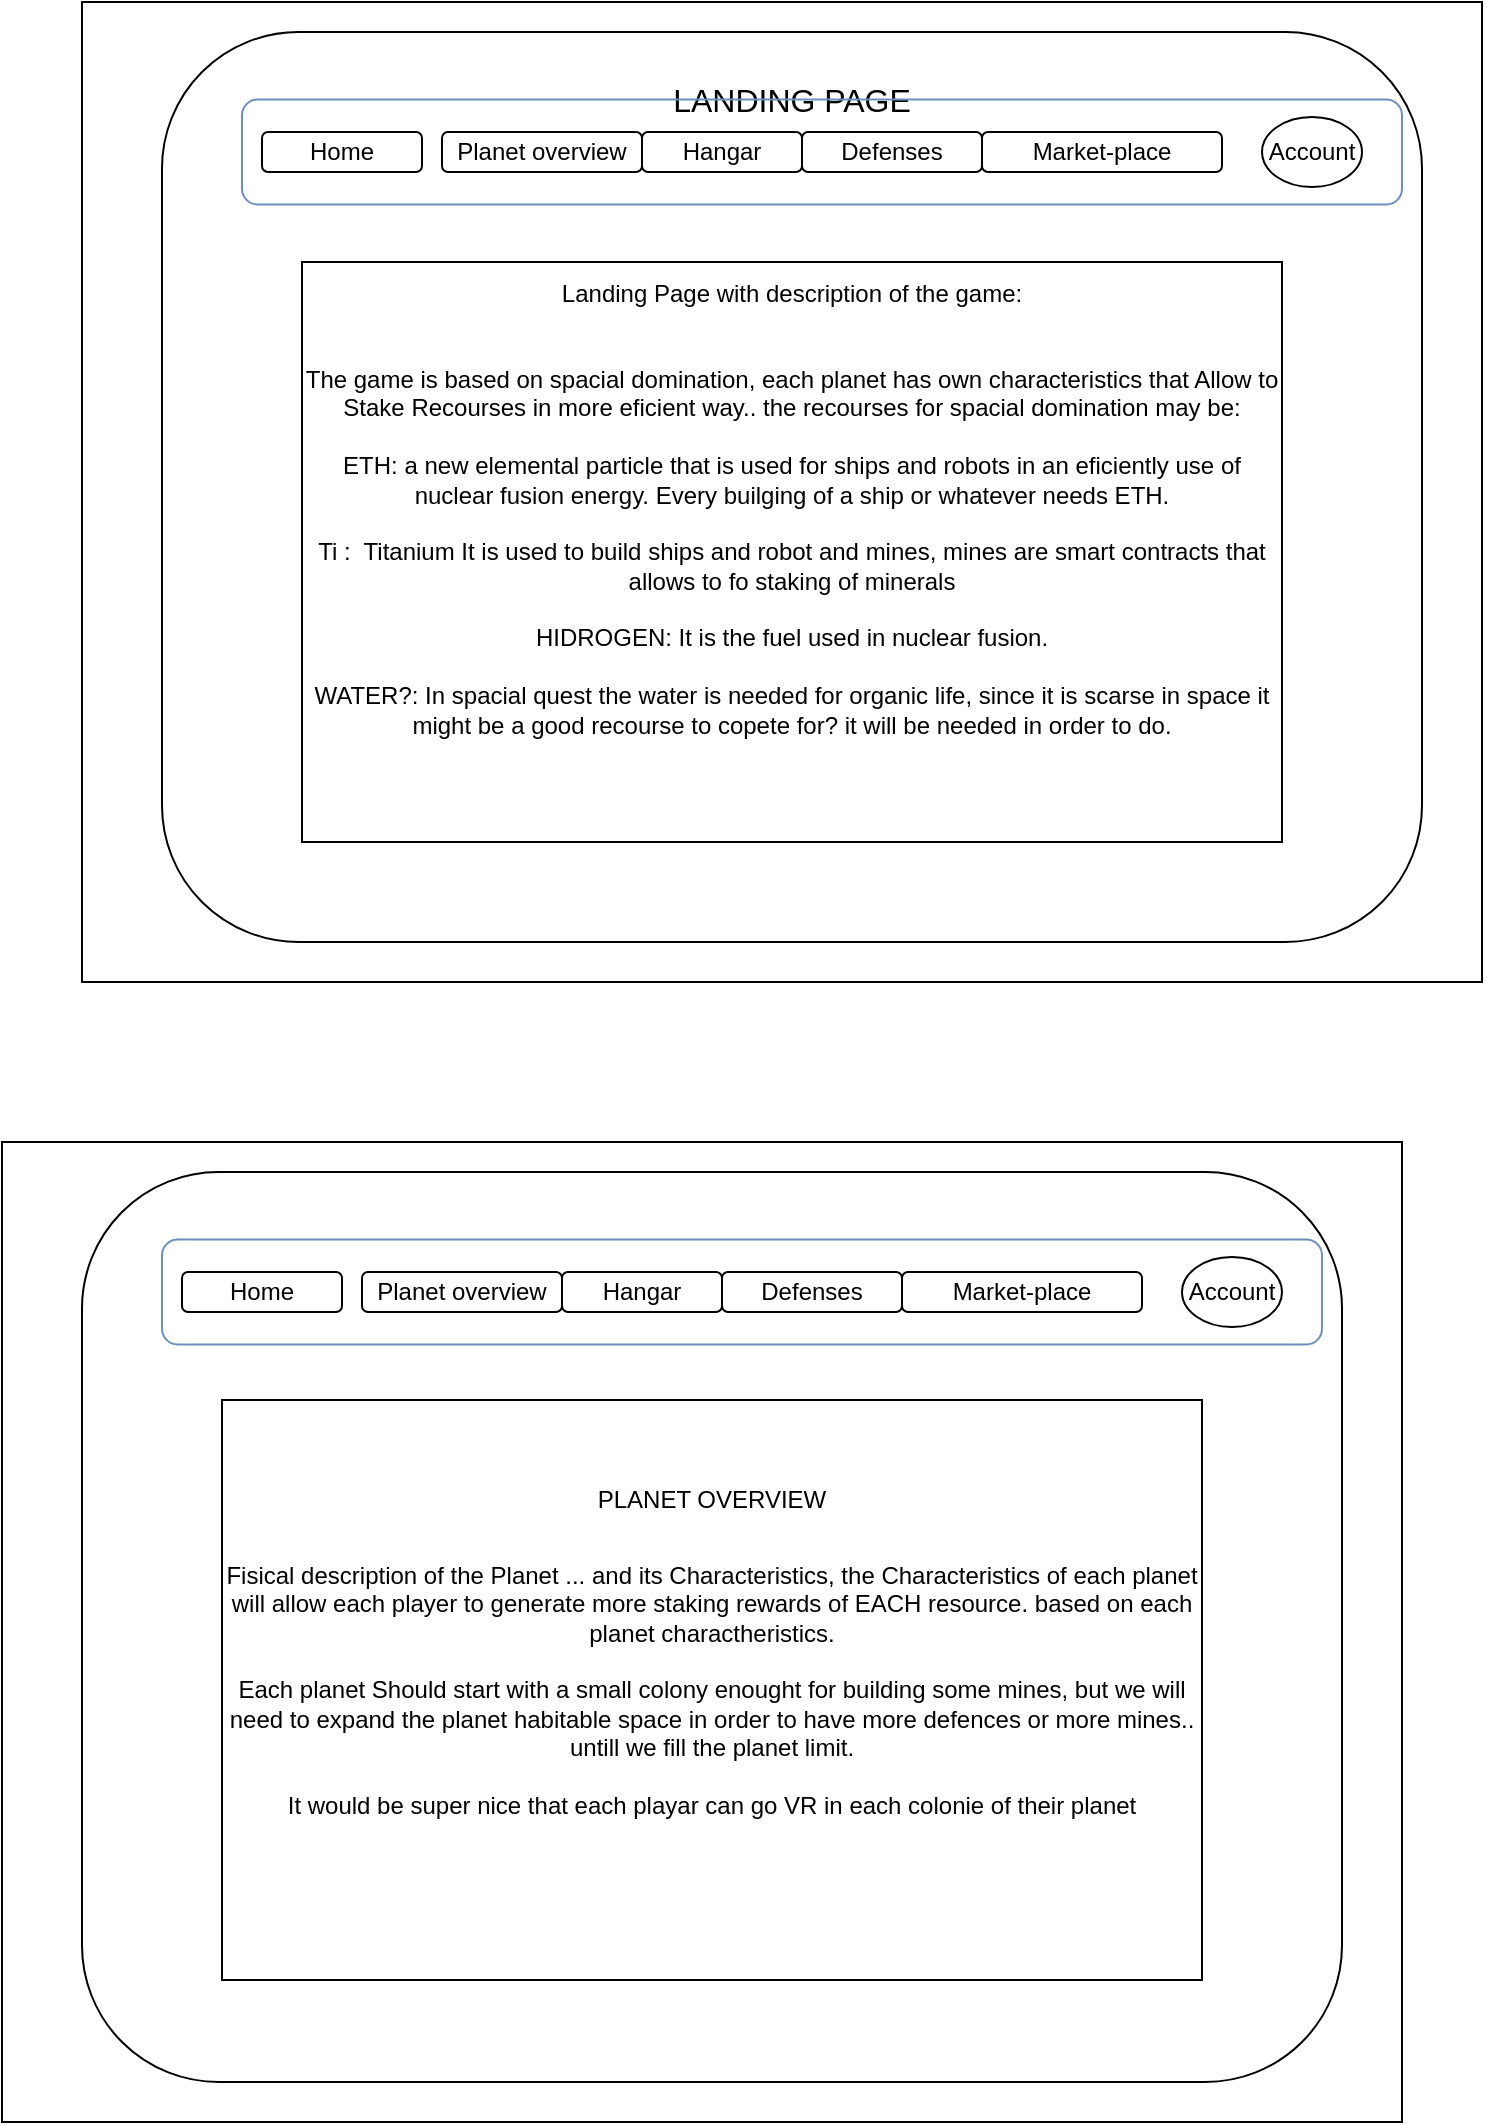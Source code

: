 <mxfile version="15.9.4" type="github" pages="2">
  <diagram id="x0wavuvYVmliGZxf4u4O" name="Page-1">
    <mxGraphModel dx="1350" dy="793" grid="1" gridSize="10" guides="1" tooltips="1" connect="1" arrows="1" fold="1" page="1" pageScale="1" pageWidth="850" pageHeight="1100" math="0" shadow="0">
      <root>
        <mxCell id="0" />
        <mxCell id="1" parent="0" />
        <mxCell id="_B8cVllVc_9CT8_eGlBB-1" value="" style="rounded=0;whiteSpace=wrap;html=1;" vertex="1" parent="1">
          <mxGeometry x="90" y="30" width="700" height="490" as="geometry" />
        </mxCell>
        <mxCell id="_B8cVllVc_9CT8_eGlBB-2" value="&lt;div&gt;&lt;font size=&quot;3&quot;&gt;LANDING PAGE&lt;br&gt;&lt;/font&gt;&lt;/div&gt;&lt;div&gt;&lt;br&gt;&lt;/div&gt;&lt;div&gt;&lt;br&gt;&lt;/div&gt;&lt;div&gt;&lt;br&gt;&lt;/div&gt;&lt;div&gt;&lt;br&gt;&lt;/div&gt;&lt;div&gt;&lt;br&gt;&lt;/div&gt;&lt;div&gt;&lt;br&gt;&lt;/div&gt;&lt;div&gt;&lt;br&gt;&lt;/div&gt;&lt;div&gt;&lt;br&gt;&lt;/div&gt;&lt;div&gt;&lt;br&gt;&lt;/div&gt;&lt;div&gt;&lt;br&gt;&lt;/div&gt;&lt;div&gt;&lt;br&gt;&lt;/div&gt;&lt;div&gt;&lt;br&gt;&lt;/div&gt;&lt;div&gt;&lt;br&gt;&lt;/div&gt;&lt;div&gt;&lt;br&gt;&lt;/div&gt;&lt;div&gt;&lt;br&gt;&lt;/div&gt;&lt;div&gt;&lt;br&gt;&lt;/div&gt;&lt;div&gt;&lt;br&gt;&lt;/div&gt;&lt;div&gt;&lt;br&gt;&lt;/div&gt;&lt;div&gt;&lt;br&gt;&lt;/div&gt;&lt;div&gt;&lt;br&gt;&lt;/div&gt;&lt;div&gt;&lt;br&gt;&lt;/div&gt;&lt;div&gt;&lt;br&gt;&lt;/div&gt;&lt;div&gt;&lt;br&gt;&lt;/div&gt;&lt;div&gt;&lt;br&gt;&lt;/div&gt;&lt;div&gt;&lt;br&gt;&lt;/div&gt;&lt;div&gt;&lt;br&gt;&lt;/div&gt;&lt;div&gt;&lt;br&gt;&lt;/div&gt;" style="rounded=1;whiteSpace=wrap;html=1;" vertex="1" parent="1">
          <mxGeometry x="130" y="45" width="630" height="455" as="geometry" />
        </mxCell>
        <mxCell id="_B8cVllVc_9CT8_eGlBB-3" value="Home" style="rounded=1;whiteSpace=wrap;html=1;" vertex="1" parent="1">
          <mxGeometry x="180" y="95" width="80" height="20" as="geometry" />
        </mxCell>
        <mxCell id="_B8cVllVc_9CT8_eGlBB-5" value="Planet overview" style="rounded=1;whiteSpace=wrap;html=1;" vertex="1" parent="1">
          <mxGeometry x="270" y="95" width="100" height="20" as="geometry" />
        </mxCell>
        <mxCell id="_B8cVllVc_9CT8_eGlBB-6" value="Hangar" style="rounded=1;whiteSpace=wrap;html=1;" vertex="1" parent="1">
          <mxGeometry x="370" y="95" width="80" height="20" as="geometry" />
        </mxCell>
        <mxCell id="_B8cVllVc_9CT8_eGlBB-7" value="Defenses" style="rounded=1;whiteSpace=wrap;html=1;" vertex="1" parent="1">
          <mxGeometry x="450" y="95" width="90" height="20" as="geometry" />
        </mxCell>
        <mxCell id="_B8cVllVc_9CT8_eGlBB-10" value="" style="rounded=1;whiteSpace=wrap;html=1;fillColor=none;strokeColor=#6c8ebf;" vertex="1" parent="1">
          <mxGeometry x="170" y="78.75" width="580" height="52.5" as="geometry" />
        </mxCell>
        <mxCell id="_B8cVllVc_9CT8_eGlBB-11" value="&lt;div&gt;Landing Page with description of the game:&lt;/div&gt;&lt;div&gt;&lt;br&gt;&lt;/div&gt;&lt;div&gt;&lt;br&gt;&lt;/div&gt;&lt;div&gt;The game is based on spacial domination, each planet has own characteristics that Allow to Stake Recourses in more eficient way.. the recourses for spacial domination may be:&lt;/div&gt;&lt;div&gt;&lt;br&gt;&lt;/div&gt;&lt;div&gt;ETH: a new elemental particle that is used for ships and robots in an eficiently use of nuclear fusion energy. Every builging of a ship or whatever needs ETH.&lt;/div&gt;&lt;div&gt;&lt;br&gt;&lt;/div&gt;&lt;div&gt;Ti :&amp;nbsp; Titanium It is used to build ships and robot and mines, mines are smart contracts that allows to fo staking of minerals&lt;/div&gt;&lt;div&gt;&lt;br&gt;&lt;/div&gt;&lt;div&gt;HIDROGEN: It is the fuel used in nuclear fusion.&lt;br&gt;&lt;/div&gt;&lt;div&gt;&lt;br&gt;&lt;/div&gt;&lt;div&gt;WATER?: In spacial quest the water is needed for organic life, since it is scarse in space it might be a good recourse to copete for? it will be needed in order to do.&lt;/div&gt;&lt;div&gt;&lt;br&gt;&lt;/div&gt;&lt;div&gt;&lt;br&gt;&lt;/div&gt;&lt;div&gt;&lt;br&gt;&lt;/div&gt;" style="rounded=0;whiteSpace=wrap;html=1;fillColor=none;" vertex="1" parent="1">
          <mxGeometry x="200" y="160" width="490" height="290" as="geometry" />
        </mxCell>
        <mxCell id="_B8cVllVc_9CT8_eGlBB-12" value="Account" style="ellipse;whiteSpace=wrap;html=1;fillColor=none;" vertex="1" parent="1">
          <mxGeometry x="680" y="87.5" width="50" height="35" as="geometry" />
        </mxCell>
        <mxCell id="_B8cVllVc_9CT8_eGlBB-15" value="Market-place" style="rounded=1;whiteSpace=wrap;html=1;fillColor=none;" vertex="1" parent="1">
          <mxGeometry x="540" y="95" width="120" height="20" as="geometry" />
        </mxCell>
        <mxCell id="_B8cVllVc_9CT8_eGlBB-16" style="edgeStyle=orthogonalEdgeStyle;rounded=0;orthogonalLoop=1;jettySize=auto;html=1;exitX=0.5;exitY=1;exitDx=0;exitDy=0;" edge="1" parent="1" source="_B8cVllVc_9CT8_eGlBB-15" target="_B8cVllVc_9CT8_eGlBB-15">
          <mxGeometry relative="1" as="geometry" />
        </mxCell>
        <mxCell id="_B8cVllVc_9CT8_eGlBB-17" value="" style="rounded=0;whiteSpace=wrap;html=1;" vertex="1" parent="1">
          <mxGeometry x="50" y="600" width="700" height="490" as="geometry" />
        </mxCell>
        <mxCell id="_B8cVllVc_9CT8_eGlBB-18" value="&lt;div&gt;PLANET OVERVIEW&lt;/div&gt;&lt;div&gt;&lt;br&gt;&lt;/div&gt;&lt;div&gt;&lt;br&gt;&lt;/div&gt;&lt;div&gt;&lt;br&gt;&lt;/div&gt;&lt;div&gt;&lt;br&gt;&lt;/div&gt;&lt;div&gt;&lt;br&gt;&lt;/div&gt;&lt;div&gt;&lt;br&gt;&lt;/div&gt;&lt;div&gt;&lt;br&gt;&lt;/div&gt;&lt;div&gt;&lt;br&gt;&lt;/div&gt;&lt;div&gt;&lt;br&gt;&lt;/div&gt;" style="rounded=1;whiteSpace=wrap;html=1;" vertex="1" parent="1">
          <mxGeometry x="90" y="615" width="630" height="455" as="geometry" />
        </mxCell>
        <mxCell id="_B8cVllVc_9CT8_eGlBB-19" value="Home" style="rounded=1;whiteSpace=wrap;html=1;" vertex="1" parent="1">
          <mxGeometry x="140" y="665" width="80" height="20" as="geometry" />
        </mxCell>
        <mxCell id="_B8cVllVc_9CT8_eGlBB-20" value="Planet overview" style="rounded=1;whiteSpace=wrap;html=1;" vertex="1" parent="1">
          <mxGeometry x="230" y="665" width="100" height="20" as="geometry" />
        </mxCell>
        <mxCell id="_B8cVllVc_9CT8_eGlBB-21" value="Hangar" style="rounded=1;whiteSpace=wrap;html=1;" vertex="1" parent="1">
          <mxGeometry x="330" y="665" width="80" height="20" as="geometry" />
        </mxCell>
        <mxCell id="_B8cVllVc_9CT8_eGlBB-22" value="Defenses" style="rounded=1;whiteSpace=wrap;html=1;" vertex="1" parent="1">
          <mxGeometry x="410" y="665" width="90" height="20" as="geometry" />
        </mxCell>
        <mxCell id="_B8cVllVc_9CT8_eGlBB-23" value="" style="rounded=1;whiteSpace=wrap;html=1;fillColor=none;strokeColor=#6c8ebf;" vertex="1" parent="1">
          <mxGeometry x="130" y="648.75" width="580" height="52.5" as="geometry" />
        </mxCell>
        <mxCell id="_B8cVllVc_9CT8_eGlBB-24" value="&lt;div&gt;Fisical description of the Planet ... and its Characteristics, the Characteristics of each planet will allow each player to generate more staking rewards of EACH resource. based on each planet charactheristics.&lt;/div&gt;&lt;div&gt;&lt;br&gt;&lt;/div&gt;&lt;div&gt;Each planet Should start with a small colony enought for building some mines, but we will need to expand the planet habitable space in order to have more defences or more mines.. untill we fill the planet limit.&lt;/div&gt;&lt;div&gt;&lt;br&gt;&lt;/div&gt;&lt;div&gt;It would be super nice that each playar can go VR in each colonie of their planet&lt;br&gt;&lt;/div&gt;" style="rounded=0;whiteSpace=wrap;html=1;fillColor=none;" vertex="1" parent="1">
          <mxGeometry x="160" y="729" width="490" height="290" as="geometry" />
        </mxCell>
        <mxCell id="_B8cVllVc_9CT8_eGlBB-25" value="Account" style="ellipse;whiteSpace=wrap;html=1;fillColor=none;" vertex="1" parent="1">
          <mxGeometry x="640" y="657.5" width="50" height="35" as="geometry" />
        </mxCell>
        <mxCell id="_B8cVllVc_9CT8_eGlBB-26" value="Market-place" style="rounded=1;whiteSpace=wrap;html=1;fillColor=none;" vertex="1" parent="1">
          <mxGeometry x="500" y="665" width="120" height="20" as="geometry" />
        </mxCell>
        <mxCell id="_B8cVllVc_9CT8_eGlBB-27" style="edgeStyle=orthogonalEdgeStyle;rounded=0;orthogonalLoop=1;jettySize=auto;html=1;exitX=0.5;exitY=1;exitDx=0;exitDy=0;" edge="1" parent="1" source="_B8cVllVc_9CT8_eGlBB-26" target="_B8cVllVc_9CT8_eGlBB-26">
          <mxGeometry relative="1" as="geometry" />
        </mxCell>
      </root>
    </mxGraphModel>
  </diagram>
  <diagram id="q4Qw8KQmxWbuAiHMnFu0" name="Page-2">
    <mxGraphModel dx="1350" dy="793" grid="1" gridSize="10" guides="1" tooltips="1" connect="1" arrows="1" fold="1" page="1" pageScale="1" pageWidth="850" pageHeight="1100" math="0" shadow="0">
      <root>
        <mxCell id="vhnGncKAlGTVEXl-8End-0" />
        <mxCell id="vhnGncKAlGTVEXl-8End-1" parent="vhnGncKAlGTVEXl-8End-0" />
        <mxCell id="sMoASRVFGYQn81j9IKfk-0" value="" style="rounded=0;whiteSpace=wrap;html=1;" vertex="1" parent="vhnGncKAlGTVEXl-8End-1">
          <mxGeometry x="100" y="20" width="700" height="490" as="geometry" />
        </mxCell>
        <mxCell id="sMoASRVFGYQn81j9IKfk-1" value="&lt;div&gt;Hangar&lt;/div&gt;&lt;div&gt;&lt;br&gt;&lt;/div&gt;&lt;div&gt;&lt;br&gt;&lt;/div&gt;&lt;div&gt;&lt;br&gt;&lt;/div&gt;&lt;div&gt;&lt;br&gt;&lt;/div&gt;&lt;div&gt;&lt;br&gt;&lt;/div&gt;&lt;div&gt;&lt;br&gt;&lt;/div&gt;&lt;div&gt;&lt;br&gt;&lt;/div&gt;&lt;div&gt;&lt;br&gt;&lt;/div&gt;&lt;div&gt;&lt;br&gt;&lt;/div&gt;&lt;div&gt;&lt;br&gt;&lt;/div&gt;&lt;div&gt;&lt;br&gt;&lt;/div&gt;&lt;div&gt;&lt;br&gt;&lt;/div&gt;&lt;div&gt;&lt;br&gt;&lt;/div&gt;&lt;div&gt;&lt;br&gt;&lt;/div&gt;&lt;div&gt;&lt;br&gt;&lt;/div&gt;&lt;div&gt;&lt;br&gt;&lt;/div&gt;&lt;div&gt;&lt;br&gt;&lt;/div&gt;&lt;div&gt;&lt;br&gt;&lt;/div&gt;" style="rounded=1;whiteSpace=wrap;html=1;" vertex="1" parent="vhnGncKAlGTVEXl-8End-1">
          <mxGeometry x="140" y="35" width="630" height="455" as="geometry" />
        </mxCell>
        <mxCell id="sMoASRVFGYQn81j9IKfk-2" value="Home" style="rounded=1;whiteSpace=wrap;html=1;" vertex="1" parent="vhnGncKAlGTVEXl-8End-1">
          <mxGeometry x="190" y="85" width="80" height="20" as="geometry" />
        </mxCell>
        <mxCell id="sMoASRVFGYQn81j9IKfk-3" value="Planet overview" style="rounded=1;whiteSpace=wrap;html=1;" vertex="1" parent="vhnGncKAlGTVEXl-8End-1">
          <mxGeometry x="280" y="85" width="100" height="20" as="geometry" />
        </mxCell>
        <mxCell id="sMoASRVFGYQn81j9IKfk-4" value="Hangar" style="rounded=1;whiteSpace=wrap;html=1;" vertex="1" parent="vhnGncKAlGTVEXl-8End-1">
          <mxGeometry x="380" y="85" width="80" height="20" as="geometry" />
        </mxCell>
        <mxCell id="sMoASRVFGYQn81j9IKfk-5" value="Defenses" style="rounded=1;whiteSpace=wrap;html=1;" vertex="1" parent="vhnGncKAlGTVEXl-8End-1">
          <mxGeometry x="460" y="85" width="90" height="20" as="geometry" />
        </mxCell>
        <mxCell id="sMoASRVFGYQn81j9IKfk-6" value="" style="rounded=1;whiteSpace=wrap;html=1;fillColor=none;strokeColor=#6c8ebf;" vertex="1" parent="vhnGncKAlGTVEXl-8End-1">
          <mxGeometry x="180" y="68.75" width="580" height="52.5" as="geometry" />
        </mxCell>
        <mxCell id="sMoASRVFGYQn81j9IKfk-7" value="" style="rounded=0;whiteSpace=wrap;html=1;fillColor=none;" vertex="1" parent="vhnGncKAlGTVEXl-8End-1">
          <mxGeometry x="210" y="149" width="490" height="290" as="geometry" />
        </mxCell>
        <mxCell id="sMoASRVFGYQn81j9IKfk-8" value="Account" style="ellipse;whiteSpace=wrap;html=1;fillColor=none;" vertex="1" parent="vhnGncKAlGTVEXl-8End-1">
          <mxGeometry x="690" y="77.5" width="50" height="35" as="geometry" />
        </mxCell>
        <mxCell id="sMoASRVFGYQn81j9IKfk-9" value="Market-place" style="rounded=1;whiteSpace=wrap;html=1;fillColor=none;" vertex="1" parent="vhnGncKAlGTVEXl-8End-1">
          <mxGeometry x="550" y="85" width="120" height="20" as="geometry" />
        </mxCell>
        <mxCell id="sMoASRVFGYQn81j9IKfk-10" style="edgeStyle=orthogonalEdgeStyle;rounded=0;orthogonalLoop=1;jettySize=auto;html=1;exitX=0.5;exitY=1;exitDx=0;exitDy=0;" edge="1" parent="vhnGncKAlGTVEXl-8End-1" source="sMoASRVFGYQn81j9IKfk-9" target="sMoASRVFGYQn81j9IKfk-9">
          <mxGeometry relative="1" as="geometry" />
        </mxCell>
        <mxCell id="sMoASRVFGYQn81j9IKfk-11" value="" style="rounded=1;whiteSpace=wrap;html=1;fontSize=24;fillColor=none;" vertex="1" parent="vhnGncKAlGTVEXl-8End-1">
          <mxGeometry x="230" y="160" width="440" height="40" as="geometry" />
        </mxCell>
        <mxCell id="sMoASRVFGYQn81j9IKfk-12" value="&lt;font size=&quot;3&quot;&gt;192 H&lt;br&gt;&lt;/font&gt;" style="rounded=1;whiteSpace=wrap;html=1;fontSize=24;fillColor=none;" vertex="1" parent="vhnGncKAlGTVEXl-8End-1">
          <mxGeometry x="250" y="170" width="90" height="20" as="geometry" />
        </mxCell>
        <mxCell id="sMoASRVFGYQn81j9IKfk-13" value="&lt;font size=&quot;3&quot;&gt;2 ETH&lt;br&gt;&lt;/font&gt;" style="rounded=1;whiteSpace=wrap;html=1;fontSize=24;fillColor=none;" vertex="1" parent="vhnGncKAlGTVEXl-8End-1">
          <mxGeometry x="530" y="170" width="90" height="20" as="geometry" />
        </mxCell>
        <mxCell id="sMoASRVFGYQn81j9IKfk-14" value="&lt;font size=&quot;3&quot;&gt;300 Ti&lt;br&gt;&lt;/font&gt;" style="rounded=1;whiteSpace=wrap;html=1;fontSize=24;fillColor=none;" vertex="1" parent="vhnGncKAlGTVEXl-8End-1">
          <mxGeometry x="380" y="170" width="90" height="20" as="geometry" />
        </mxCell>
        <mxCell id="sMoASRVFGYQn81j9IKfk-15" value="Display with option of various ships to build.. Normal Ships might not be NFT but coins.. ok Click on each ships we Build the Ship &quot;Mint ERC20 Token&quot; each mint cost&amp;nbsp; recourses" style="rounded=1;whiteSpace=wrap;html=1;fontSize=9;fillColor=none;" vertex="1" parent="vhnGncKAlGTVEXl-8End-1">
          <mxGeometry x="260" y="220" width="190" height="200" as="geometry" />
        </mxCell>
        <mxCell id="sMoASRVFGYQn81j9IKfk-16" value="Display Showing wich ships are being build... We can not build all ships at the same time!!! we must delay their building !" style="rounded=0;whiteSpace=wrap;html=1;fontSize=9;fillColor=none;" vertex="1" parent="vhnGncKAlGTVEXl-8End-1">
          <mxGeometry x="515" y="220" width="120" height="190" as="geometry" />
        </mxCell>
        <mxCell id="sMoASRVFGYQn81j9IKfk-17" value="" style="rounded=0;whiteSpace=wrap;html=1;" vertex="1" parent="vhnGncKAlGTVEXl-8End-1">
          <mxGeometry x="80" y="550" width="700" height="490" as="geometry" />
        </mxCell>
        <mxCell id="sMoASRVFGYQn81j9IKfk-18" value="&lt;div&gt;Defenses&lt;/div&gt;&lt;div&gt;&lt;br&gt;&lt;/div&gt;&lt;div&gt;&lt;br&gt;&lt;/div&gt;&lt;div&gt;&lt;br&gt;&lt;/div&gt;&lt;div&gt;&lt;br&gt;&lt;/div&gt;&lt;div&gt;&lt;br&gt;&lt;/div&gt;&lt;div&gt;&lt;br&gt;&lt;/div&gt;&lt;div&gt;&lt;br&gt;&lt;/div&gt;&lt;div&gt;&lt;br&gt;&lt;/div&gt;&lt;div&gt;&lt;br&gt;&lt;/div&gt;&lt;div&gt;&lt;br&gt;&lt;/div&gt;&lt;div&gt;&lt;br&gt;&lt;/div&gt;&lt;div&gt;&lt;br&gt;&lt;/div&gt;&lt;div&gt;&lt;br&gt;&lt;/div&gt;&lt;div&gt;&lt;br&gt;&lt;/div&gt;&lt;div&gt;&lt;br&gt;&lt;/div&gt;&lt;div&gt;&lt;br&gt;&lt;/div&gt;&lt;div&gt;&lt;br&gt;&lt;/div&gt;&lt;div&gt;&lt;br&gt;&lt;/div&gt;" style="rounded=1;whiteSpace=wrap;html=1;" vertex="1" parent="vhnGncKAlGTVEXl-8End-1">
          <mxGeometry x="120" y="565" width="630" height="455" as="geometry" />
        </mxCell>
        <mxCell id="sMoASRVFGYQn81j9IKfk-19" value="Home" style="rounded=1;whiteSpace=wrap;html=1;" vertex="1" parent="vhnGncKAlGTVEXl-8End-1">
          <mxGeometry x="170" y="615" width="80" height="20" as="geometry" />
        </mxCell>
        <mxCell id="sMoASRVFGYQn81j9IKfk-20" value="Planet overview" style="rounded=1;whiteSpace=wrap;html=1;" vertex="1" parent="vhnGncKAlGTVEXl-8End-1">
          <mxGeometry x="260" y="615" width="100" height="20" as="geometry" />
        </mxCell>
        <mxCell id="sMoASRVFGYQn81j9IKfk-21" value="Hangar" style="rounded=1;whiteSpace=wrap;html=1;" vertex="1" parent="vhnGncKAlGTVEXl-8End-1">
          <mxGeometry x="360" y="615" width="80" height="20" as="geometry" />
        </mxCell>
        <mxCell id="sMoASRVFGYQn81j9IKfk-22" value="Defenses" style="rounded=1;whiteSpace=wrap;html=1;" vertex="1" parent="vhnGncKAlGTVEXl-8End-1">
          <mxGeometry x="440" y="615" width="90" height="20" as="geometry" />
        </mxCell>
        <mxCell id="sMoASRVFGYQn81j9IKfk-23" value="" style="rounded=1;whiteSpace=wrap;html=1;fillColor=none;strokeColor=#6c8ebf;" vertex="1" parent="vhnGncKAlGTVEXl-8End-1">
          <mxGeometry x="160" y="598.75" width="580" height="52.5" as="geometry" />
        </mxCell>
        <mxCell id="sMoASRVFGYQn81j9IKfk-24" value="" style="rounded=0;whiteSpace=wrap;html=1;fillColor=none;" vertex="1" parent="vhnGncKAlGTVEXl-8End-1">
          <mxGeometry x="190" y="679" width="490" height="290" as="geometry" />
        </mxCell>
        <mxCell id="sMoASRVFGYQn81j9IKfk-25" value="Account" style="ellipse;whiteSpace=wrap;html=1;fillColor=none;" vertex="1" parent="vhnGncKAlGTVEXl-8End-1">
          <mxGeometry x="670" y="607.5" width="50" height="35" as="geometry" />
        </mxCell>
        <mxCell id="sMoASRVFGYQn81j9IKfk-26" value="Market-place" style="rounded=1;whiteSpace=wrap;html=1;fillColor=none;" vertex="1" parent="vhnGncKAlGTVEXl-8End-1">
          <mxGeometry x="530" y="615" width="120" height="20" as="geometry" />
        </mxCell>
        <mxCell id="sMoASRVFGYQn81j9IKfk-27" style="edgeStyle=orthogonalEdgeStyle;rounded=0;orthogonalLoop=1;jettySize=auto;html=1;exitX=0.5;exitY=1;exitDx=0;exitDy=0;" edge="1" parent="vhnGncKAlGTVEXl-8End-1" source="sMoASRVFGYQn81j9IKfk-26" target="sMoASRVFGYQn81j9IKfk-26">
          <mxGeometry relative="1" as="geometry" />
        </mxCell>
        <mxCell id="sMoASRVFGYQn81j9IKfk-28" value="" style="rounded=1;whiteSpace=wrap;html=1;fontSize=24;fillColor=none;" vertex="1" parent="vhnGncKAlGTVEXl-8End-1">
          <mxGeometry x="210" y="690" width="440" height="40" as="geometry" />
        </mxCell>
        <mxCell id="sMoASRVFGYQn81j9IKfk-29" value="&lt;font size=&quot;3&quot;&gt;192 H&lt;br&gt;&lt;/font&gt;" style="rounded=1;whiteSpace=wrap;html=1;fontSize=24;fillColor=none;" vertex="1" parent="vhnGncKAlGTVEXl-8End-1">
          <mxGeometry x="230" y="700" width="90" height="20" as="geometry" />
        </mxCell>
        <mxCell id="sMoASRVFGYQn81j9IKfk-30" value="&lt;font size=&quot;3&quot;&gt;2 ETH&lt;br&gt;&lt;/font&gt;" style="rounded=1;whiteSpace=wrap;html=1;fontSize=24;fillColor=none;" vertex="1" parent="vhnGncKAlGTVEXl-8End-1">
          <mxGeometry x="510" y="700" width="90" height="20" as="geometry" />
        </mxCell>
        <mxCell id="sMoASRVFGYQn81j9IKfk-31" value="&lt;font size=&quot;3&quot;&gt;300 Ti&lt;br&gt;&lt;/font&gt;" style="rounded=1;whiteSpace=wrap;html=1;fontSize=24;fillColor=none;" vertex="1" parent="vhnGncKAlGTVEXl-8End-1">
          <mxGeometry x="360" y="700" width="90" height="20" as="geometry" />
        </mxCell>
        <mxCell id="sMoASRVFGYQn81j9IKfk-32" value="Display with option of various defenses to build.. Normal Ships might not be NFT but coins.. ok Click on each ships we Build the Ship &quot;Mint ERC20 Token&quot; each mint cost&amp;nbsp; recourses" style="rounded=1;whiteSpace=wrap;html=1;fontSize=9;fillColor=none;" vertex="1" parent="vhnGncKAlGTVEXl-8End-1">
          <mxGeometry x="240" y="750" width="190" height="200" as="geometry" />
        </mxCell>
        <mxCell id="sMoASRVFGYQn81j9IKfk-33" value="Display Showing wich defenses&amp;nbsp; are being build... We can not build all ships at the same time!!! we must delay their building !" style="rounded=0;whiteSpace=wrap;html=1;fontSize=9;fillColor=none;" vertex="1" parent="vhnGncKAlGTVEXl-8End-1">
          <mxGeometry x="495" y="750" width="120" height="190" as="geometry" />
        </mxCell>
      </root>
    </mxGraphModel>
  </diagram>
</mxfile>
